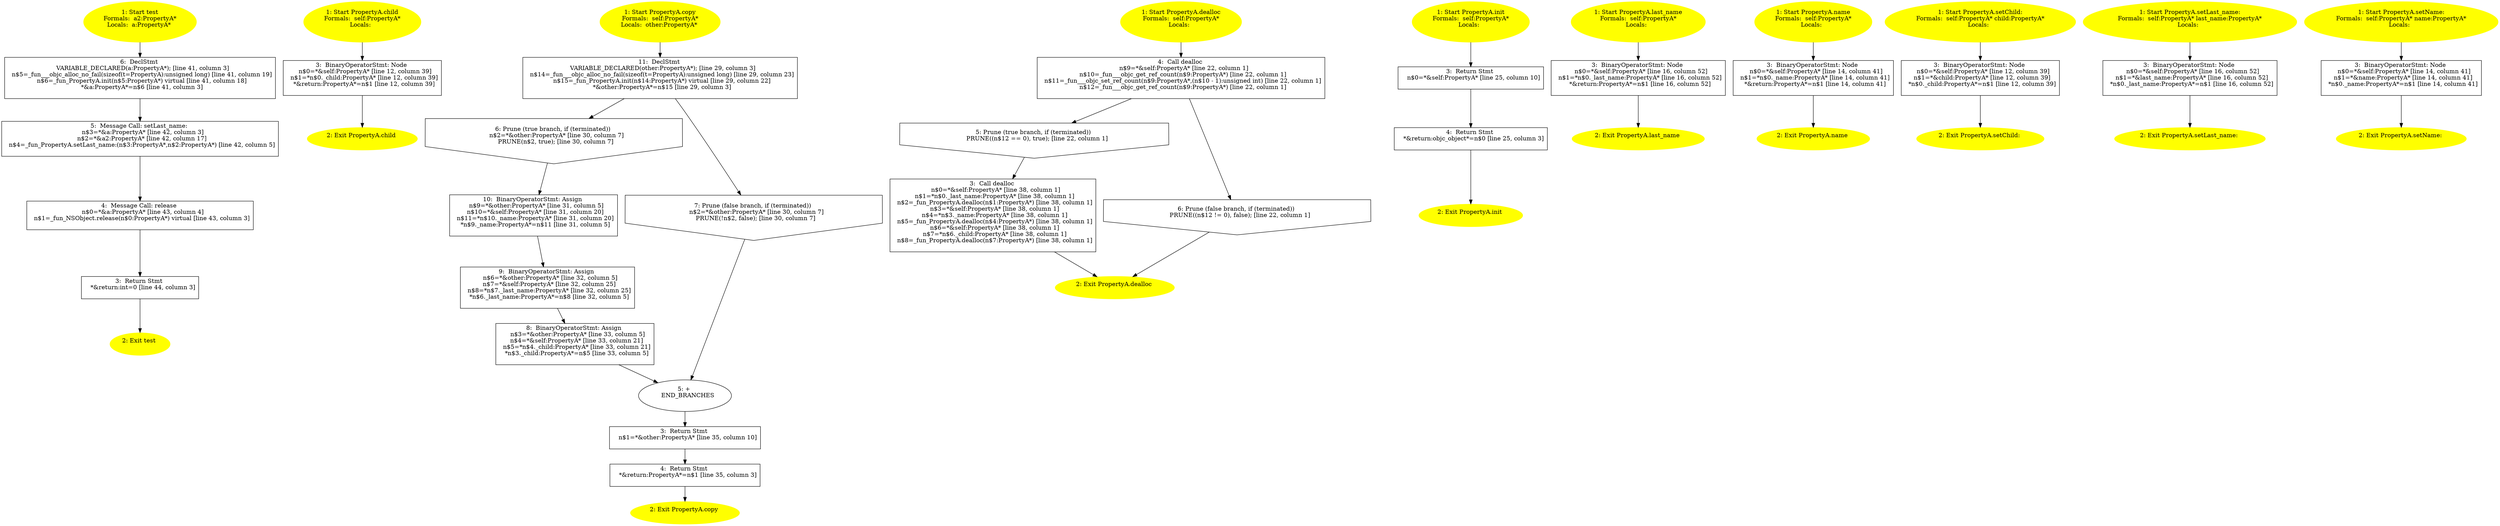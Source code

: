 /* @generated */
digraph cfg {
"test.098f6bcd4621d373cade4e832627b4f6_1" [label="1: Start test\nFormals:  a2:PropertyA*\nLocals:  a:PropertyA* \n  " color=yellow style=filled]
	

	 "test.098f6bcd4621d373cade4e832627b4f6_1" -> "test.098f6bcd4621d373cade4e832627b4f6_6" ;
"test.098f6bcd4621d373cade4e832627b4f6_2" [label="2: Exit test \n  " color=yellow style=filled]
	

"test.098f6bcd4621d373cade4e832627b4f6_3" [label="3:  Return Stmt \n   *&return:int=0 [line 44, column 3]\n " shape="box"]
	

	 "test.098f6bcd4621d373cade4e832627b4f6_3" -> "test.098f6bcd4621d373cade4e832627b4f6_2" ;
"test.098f6bcd4621d373cade4e832627b4f6_4" [label="4:  Message Call: release \n   n$0=*&a:PropertyA* [line 43, column 4]\n  n$1=_fun_NSObject.release(n$0:PropertyA*) virtual [line 43, column 3]\n " shape="box"]
	

	 "test.098f6bcd4621d373cade4e832627b4f6_4" -> "test.098f6bcd4621d373cade4e832627b4f6_3" ;
"test.098f6bcd4621d373cade4e832627b4f6_5" [label="5:  Message Call: setLast_name: \n   n$3=*&a:PropertyA* [line 42, column 3]\n  n$2=*&a2:PropertyA* [line 42, column 17]\n  n$4=_fun_PropertyA.setLast_name:(n$3:PropertyA*,n$2:PropertyA*) [line 42, column 5]\n " shape="box"]
	

	 "test.098f6bcd4621d373cade4e832627b4f6_5" -> "test.098f6bcd4621d373cade4e832627b4f6_4" ;
"test.098f6bcd4621d373cade4e832627b4f6_6" [label="6:  DeclStmt \n   VARIABLE_DECLARED(a:PropertyA*); [line 41, column 3]\n  n$5=_fun___objc_alloc_no_fail(sizeof(t=PropertyA):unsigned long) [line 41, column 19]\n  n$6=_fun_PropertyA.init(n$5:PropertyA*) virtual [line 41, column 18]\n  *&a:PropertyA*=n$6 [line 41, column 3]\n " shape="box"]
	

	 "test.098f6bcd4621d373cade4e832627b4f6_6" -> "test.098f6bcd4621d373cade4e832627b4f6_5" ;
"child#PropertyA#instance.6f8ba5a5a49be48cc5dabe234a5b1918_1" [label="1: Start PropertyA.child\nFormals:  self:PropertyA*\nLocals:  \n  " color=yellow style=filled]
	

	 "child#PropertyA#instance.6f8ba5a5a49be48cc5dabe234a5b1918_1" -> "child#PropertyA#instance.6f8ba5a5a49be48cc5dabe234a5b1918_3" ;
"child#PropertyA#instance.6f8ba5a5a49be48cc5dabe234a5b1918_2" [label="2: Exit PropertyA.child \n  " color=yellow style=filled]
	

"child#PropertyA#instance.6f8ba5a5a49be48cc5dabe234a5b1918_3" [label="3:  BinaryOperatorStmt: Node \n   n$0=*&self:PropertyA* [line 12, column 39]\n  n$1=*n$0._child:PropertyA* [line 12, column 39]\n  *&return:PropertyA*=n$1 [line 12, column 39]\n " shape="box"]
	

	 "child#PropertyA#instance.6f8ba5a5a49be48cc5dabe234a5b1918_3" -> "child#PropertyA#instance.6f8ba5a5a49be48cc5dabe234a5b1918_2" ;
"copy#PropertyA#instance.d5955e11cf35af4b4d602b2971590d5f_1" [label="1: Start PropertyA.copy\nFormals:  self:PropertyA*\nLocals:  other:PropertyA* \n  " color=yellow style=filled]
	

	 "copy#PropertyA#instance.d5955e11cf35af4b4d602b2971590d5f_1" -> "copy#PropertyA#instance.d5955e11cf35af4b4d602b2971590d5f_11" ;
"copy#PropertyA#instance.d5955e11cf35af4b4d602b2971590d5f_2" [label="2: Exit PropertyA.copy \n  " color=yellow style=filled]
	

"copy#PropertyA#instance.d5955e11cf35af4b4d602b2971590d5f_3" [label="3:  Return Stmt \n   n$1=*&other:PropertyA* [line 35, column 10]\n " shape="box"]
	

	 "copy#PropertyA#instance.d5955e11cf35af4b4d602b2971590d5f_3" -> "copy#PropertyA#instance.d5955e11cf35af4b4d602b2971590d5f_4" ;
"copy#PropertyA#instance.d5955e11cf35af4b4d602b2971590d5f_4" [label="4:  Return Stmt \n   *&return:PropertyA*=n$1 [line 35, column 3]\n " shape="box"]
	

	 "copy#PropertyA#instance.d5955e11cf35af4b4d602b2971590d5f_4" -> "copy#PropertyA#instance.d5955e11cf35af4b4d602b2971590d5f_2" ;
"copy#PropertyA#instance.d5955e11cf35af4b4d602b2971590d5f_5" [label="5: + \n   END_BRANCHES\n " ]
	

	 "copy#PropertyA#instance.d5955e11cf35af4b4d602b2971590d5f_5" -> "copy#PropertyA#instance.d5955e11cf35af4b4d602b2971590d5f_3" ;
"copy#PropertyA#instance.d5955e11cf35af4b4d602b2971590d5f_6" [label="6: Prune (true branch, if (terminated)) \n   n$2=*&other:PropertyA* [line 30, column 7]\n  PRUNE(n$2, true); [line 30, column 7]\n " shape="invhouse"]
	

	 "copy#PropertyA#instance.d5955e11cf35af4b4d602b2971590d5f_6" -> "copy#PropertyA#instance.d5955e11cf35af4b4d602b2971590d5f_10" ;
"copy#PropertyA#instance.d5955e11cf35af4b4d602b2971590d5f_7" [label="7: Prune (false branch, if (terminated)) \n   n$2=*&other:PropertyA* [line 30, column 7]\n  PRUNE(!n$2, false); [line 30, column 7]\n " shape="invhouse"]
	

	 "copy#PropertyA#instance.d5955e11cf35af4b4d602b2971590d5f_7" -> "copy#PropertyA#instance.d5955e11cf35af4b4d602b2971590d5f_5" ;
"copy#PropertyA#instance.d5955e11cf35af4b4d602b2971590d5f_8" [label="8:  BinaryOperatorStmt: Assign \n   n$3=*&other:PropertyA* [line 33, column 5]\n  n$4=*&self:PropertyA* [line 33, column 21]\n  n$5=*n$4._child:PropertyA* [line 33, column 21]\n  *n$3._child:PropertyA*=n$5 [line 33, column 5]\n " shape="box"]
	

	 "copy#PropertyA#instance.d5955e11cf35af4b4d602b2971590d5f_8" -> "copy#PropertyA#instance.d5955e11cf35af4b4d602b2971590d5f_5" ;
"copy#PropertyA#instance.d5955e11cf35af4b4d602b2971590d5f_9" [label="9:  BinaryOperatorStmt: Assign \n   n$6=*&other:PropertyA* [line 32, column 5]\n  n$7=*&self:PropertyA* [line 32, column 25]\n  n$8=*n$7._last_name:PropertyA* [line 32, column 25]\n  *n$6._last_name:PropertyA*=n$8 [line 32, column 5]\n " shape="box"]
	

	 "copy#PropertyA#instance.d5955e11cf35af4b4d602b2971590d5f_9" -> "copy#PropertyA#instance.d5955e11cf35af4b4d602b2971590d5f_8" ;
"copy#PropertyA#instance.d5955e11cf35af4b4d602b2971590d5f_10" [label="10:  BinaryOperatorStmt: Assign \n   n$9=*&other:PropertyA* [line 31, column 5]\n  n$10=*&self:PropertyA* [line 31, column 20]\n  n$11=*n$10._name:PropertyA* [line 31, column 20]\n  *n$9._name:PropertyA*=n$11 [line 31, column 5]\n " shape="box"]
	

	 "copy#PropertyA#instance.d5955e11cf35af4b4d602b2971590d5f_10" -> "copy#PropertyA#instance.d5955e11cf35af4b4d602b2971590d5f_9" ;
"copy#PropertyA#instance.d5955e11cf35af4b4d602b2971590d5f_11" [label="11:  DeclStmt \n   VARIABLE_DECLARED(other:PropertyA*); [line 29, column 3]\n  n$14=_fun___objc_alloc_no_fail(sizeof(t=PropertyA):unsigned long) [line 29, column 23]\n  n$15=_fun_PropertyA.init(n$14:PropertyA*) virtual [line 29, column 22]\n  *&other:PropertyA*=n$15 [line 29, column 3]\n " shape="box"]
	

	 "copy#PropertyA#instance.d5955e11cf35af4b4d602b2971590d5f_11" -> "copy#PropertyA#instance.d5955e11cf35af4b4d602b2971590d5f_6" ;
	 "copy#PropertyA#instance.d5955e11cf35af4b4d602b2971590d5f_11" -> "copy#PropertyA#instance.d5955e11cf35af4b4d602b2971590d5f_7" ;
"dealloc#PropertyA#instance.6f8be74d1c8a16eeeed561e5def4ae54_1" [label="1: Start PropertyA.dealloc\nFormals:  self:PropertyA*\nLocals:  \n  " color=yellow style=filled]
	

	 "dealloc#PropertyA#instance.6f8be74d1c8a16eeeed561e5def4ae54_1" -> "dealloc#PropertyA#instance.6f8be74d1c8a16eeeed561e5def4ae54_4" ;
"dealloc#PropertyA#instance.6f8be74d1c8a16eeeed561e5def4ae54_2" [label="2: Exit PropertyA.dealloc \n  " color=yellow style=filled]
	

"dealloc#PropertyA#instance.6f8be74d1c8a16eeeed561e5def4ae54_3" [label="3:  Call dealloc \n   n$0=*&self:PropertyA* [line 38, column 1]\n  n$1=*n$0._last_name:PropertyA* [line 38, column 1]\n  n$2=_fun_PropertyA.dealloc(n$1:PropertyA*) [line 38, column 1]\n  n$3=*&self:PropertyA* [line 38, column 1]\n  n$4=*n$3._name:PropertyA* [line 38, column 1]\n  n$5=_fun_PropertyA.dealloc(n$4:PropertyA*) [line 38, column 1]\n  n$6=*&self:PropertyA* [line 38, column 1]\n  n$7=*n$6._child:PropertyA* [line 38, column 1]\n  n$8=_fun_PropertyA.dealloc(n$7:PropertyA*) [line 38, column 1]\n " shape="box"]
	

	 "dealloc#PropertyA#instance.6f8be74d1c8a16eeeed561e5def4ae54_3" -> "dealloc#PropertyA#instance.6f8be74d1c8a16eeeed561e5def4ae54_2" ;
"dealloc#PropertyA#instance.6f8be74d1c8a16eeeed561e5def4ae54_4" [label="4:  Call dealloc \n   n$9=*&self:PropertyA* [line 22, column 1]\n  n$10=_fun___objc_get_ref_count(n$9:PropertyA*) [line 22, column 1]\n  n$11=_fun___objc_set_ref_count(n$9:PropertyA*,(n$10 - 1):unsigned int) [line 22, column 1]\n  n$12=_fun___objc_get_ref_count(n$9:PropertyA*) [line 22, column 1]\n " shape="box"]
	

	 "dealloc#PropertyA#instance.6f8be74d1c8a16eeeed561e5def4ae54_4" -> "dealloc#PropertyA#instance.6f8be74d1c8a16eeeed561e5def4ae54_5" ;
	 "dealloc#PropertyA#instance.6f8be74d1c8a16eeeed561e5def4ae54_4" -> "dealloc#PropertyA#instance.6f8be74d1c8a16eeeed561e5def4ae54_6" ;
"dealloc#PropertyA#instance.6f8be74d1c8a16eeeed561e5def4ae54_5" [label="5: Prune (true branch, if (terminated)) \n   PRUNE((n$12 == 0), true); [line 22, column 1]\n " shape="invhouse"]
	

	 "dealloc#PropertyA#instance.6f8be74d1c8a16eeeed561e5def4ae54_5" -> "dealloc#PropertyA#instance.6f8be74d1c8a16eeeed561e5def4ae54_3" ;
"dealloc#PropertyA#instance.6f8be74d1c8a16eeeed561e5def4ae54_6" [label="6: Prune (false branch, if (terminated)) \n   PRUNE((n$12 != 0), false); [line 22, column 1]\n " shape="invhouse"]
	

	 "dealloc#PropertyA#instance.6f8be74d1c8a16eeeed561e5def4ae54_6" -> "dealloc#PropertyA#instance.6f8be74d1c8a16eeeed561e5def4ae54_2" ;
"init#PropertyA#instance.a50cf011b0759e26f65bb059fbc6d60c_1" [label="1: Start PropertyA.init\nFormals:  self:PropertyA*\nLocals:  \n  " color=yellow style=filled]
	

	 "init#PropertyA#instance.a50cf011b0759e26f65bb059fbc6d60c_1" -> "init#PropertyA#instance.a50cf011b0759e26f65bb059fbc6d60c_3" ;
"init#PropertyA#instance.a50cf011b0759e26f65bb059fbc6d60c_2" [label="2: Exit PropertyA.init \n  " color=yellow style=filled]
	

"init#PropertyA#instance.a50cf011b0759e26f65bb059fbc6d60c_3" [label="3:  Return Stmt \n   n$0=*&self:PropertyA* [line 25, column 10]\n " shape="box"]
	

	 "init#PropertyA#instance.a50cf011b0759e26f65bb059fbc6d60c_3" -> "init#PropertyA#instance.a50cf011b0759e26f65bb059fbc6d60c_4" ;
"init#PropertyA#instance.a50cf011b0759e26f65bb059fbc6d60c_4" [label="4:  Return Stmt \n   *&return:objc_object*=n$0 [line 25, column 3]\n " shape="box"]
	

	 "init#PropertyA#instance.a50cf011b0759e26f65bb059fbc6d60c_4" -> "init#PropertyA#instance.a50cf011b0759e26f65bb059fbc6d60c_2" ;
"last_name#PropertyA#instance.1ce5ad70e2d4c718c3a98ccc959a3bc9_1" [label="1: Start PropertyA.last_name\nFormals:  self:PropertyA*\nLocals:  \n  " color=yellow style=filled]
	

	 "last_name#PropertyA#instance.1ce5ad70e2d4c718c3a98ccc959a3bc9_1" -> "last_name#PropertyA#instance.1ce5ad70e2d4c718c3a98ccc959a3bc9_3" ;
"last_name#PropertyA#instance.1ce5ad70e2d4c718c3a98ccc959a3bc9_2" [label="2: Exit PropertyA.last_name \n  " color=yellow style=filled]
	

"last_name#PropertyA#instance.1ce5ad70e2d4c718c3a98ccc959a3bc9_3" [label="3:  BinaryOperatorStmt: Node \n   n$0=*&self:PropertyA* [line 16, column 52]\n  n$1=*n$0._last_name:PropertyA* [line 16, column 52]\n  *&return:PropertyA*=n$1 [line 16, column 52]\n " shape="box"]
	

	 "last_name#PropertyA#instance.1ce5ad70e2d4c718c3a98ccc959a3bc9_3" -> "last_name#PropertyA#instance.1ce5ad70e2d4c718c3a98ccc959a3bc9_2" ;
"name#PropertyA#instance.c1cdbf324fa14cda26c4633e95fc7667_1" [label="1: Start PropertyA.name\nFormals:  self:PropertyA*\nLocals:  \n  " color=yellow style=filled]
	

	 "name#PropertyA#instance.c1cdbf324fa14cda26c4633e95fc7667_1" -> "name#PropertyA#instance.c1cdbf324fa14cda26c4633e95fc7667_3" ;
"name#PropertyA#instance.c1cdbf324fa14cda26c4633e95fc7667_2" [label="2: Exit PropertyA.name \n  " color=yellow style=filled]
	

"name#PropertyA#instance.c1cdbf324fa14cda26c4633e95fc7667_3" [label="3:  BinaryOperatorStmt: Node \n   n$0=*&self:PropertyA* [line 14, column 41]\n  n$1=*n$0._name:PropertyA* [line 14, column 41]\n  *&return:PropertyA*=n$1 [line 14, column 41]\n " shape="box"]
	

	 "name#PropertyA#instance.c1cdbf324fa14cda26c4633e95fc7667_3" -> "name#PropertyA#instance.c1cdbf324fa14cda26c4633e95fc7667_2" ;
"setChild:#PropertyA(class PropertyA)#instance.2830b91fc93649a2fb3b313489bf5461_1" [label="1: Start PropertyA.setChild:\nFormals:  self:PropertyA* child:PropertyA*\nLocals:  \n  " color=yellow style=filled]
	

	 "setChild:#PropertyA(class PropertyA)#instance.2830b91fc93649a2fb3b313489bf5461_1" -> "setChild:#PropertyA(class PropertyA)#instance.2830b91fc93649a2fb3b313489bf5461_3" ;
"setChild:#PropertyA(class PropertyA)#instance.2830b91fc93649a2fb3b313489bf5461_2" [label="2: Exit PropertyA.setChild: \n  " color=yellow style=filled]
	

"setChild:#PropertyA(class PropertyA)#instance.2830b91fc93649a2fb3b313489bf5461_3" [label="3:  BinaryOperatorStmt: Node \n   n$0=*&self:PropertyA* [line 12, column 39]\n  n$1=*&child:PropertyA* [line 12, column 39]\n  *n$0._child:PropertyA*=n$1 [line 12, column 39]\n " shape="box"]
	

	 "setChild:#PropertyA(class PropertyA)#instance.2830b91fc93649a2fb3b313489bf5461_3" -> "setChild:#PropertyA(class PropertyA)#instance.2830b91fc93649a2fb3b313489bf5461_2" ;
"setLast_name:#PropertyA(class PropertyA)#instance.47d6f73ea37f95beeca8ce7a0352c15f_1" [label="1: Start PropertyA.setLast_name:\nFormals:  self:PropertyA* last_name:PropertyA*\nLocals:  \n  " color=yellow style=filled]
	

	 "setLast_name:#PropertyA(class PropertyA)#instance.47d6f73ea37f95beeca8ce7a0352c15f_1" -> "setLast_name:#PropertyA(class PropertyA)#instance.47d6f73ea37f95beeca8ce7a0352c15f_3" ;
"setLast_name:#PropertyA(class PropertyA)#instance.47d6f73ea37f95beeca8ce7a0352c15f_2" [label="2: Exit PropertyA.setLast_name: \n  " color=yellow style=filled]
	

"setLast_name:#PropertyA(class PropertyA)#instance.47d6f73ea37f95beeca8ce7a0352c15f_3" [label="3:  BinaryOperatorStmt: Node \n   n$0=*&self:PropertyA* [line 16, column 52]\n  n$1=*&last_name:PropertyA* [line 16, column 52]\n  *n$0._last_name:PropertyA*=n$1 [line 16, column 52]\n " shape="box"]
	

	 "setLast_name:#PropertyA(class PropertyA)#instance.47d6f73ea37f95beeca8ce7a0352c15f_3" -> "setLast_name:#PropertyA(class PropertyA)#instance.47d6f73ea37f95beeca8ce7a0352c15f_2" ;
"setName:#PropertyA(class PropertyA)#instance.530a6c9eaa83786feeaf3a50fc2cd0e6_1" [label="1: Start PropertyA.setName:\nFormals:  self:PropertyA* name:PropertyA*\nLocals:  \n  " color=yellow style=filled]
	

	 "setName:#PropertyA(class PropertyA)#instance.530a6c9eaa83786feeaf3a50fc2cd0e6_1" -> "setName:#PropertyA(class PropertyA)#instance.530a6c9eaa83786feeaf3a50fc2cd0e6_3" ;
"setName:#PropertyA(class PropertyA)#instance.530a6c9eaa83786feeaf3a50fc2cd0e6_2" [label="2: Exit PropertyA.setName: \n  " color=yellow style=filled]
	

"setName:#PropertyA(class PropertyA)#instance.530a6c9eaa83786feeaf3a50fc2cd0e6_3" [label="3:  BinaryOperatorStmt: Node \n   n$0=*&self:PropertyA* [line 14, column 41]\n  n$1=*&name:PropertyA* [line 14, column 41]\n  *n$0._name:PropertyA*=n$1 [line 14, column 41]\n " shape="box"]
	

	 "setName:#PropertyA(class PropertyA)#instance.530a6c9eaa83786feeaf3a50fc2cd0e6_3" -> "setName:#PropertyA(class PropertyA)#instance.530a6c9eaa83786feeaf3a50fc2cd0e6_2" ;
}
